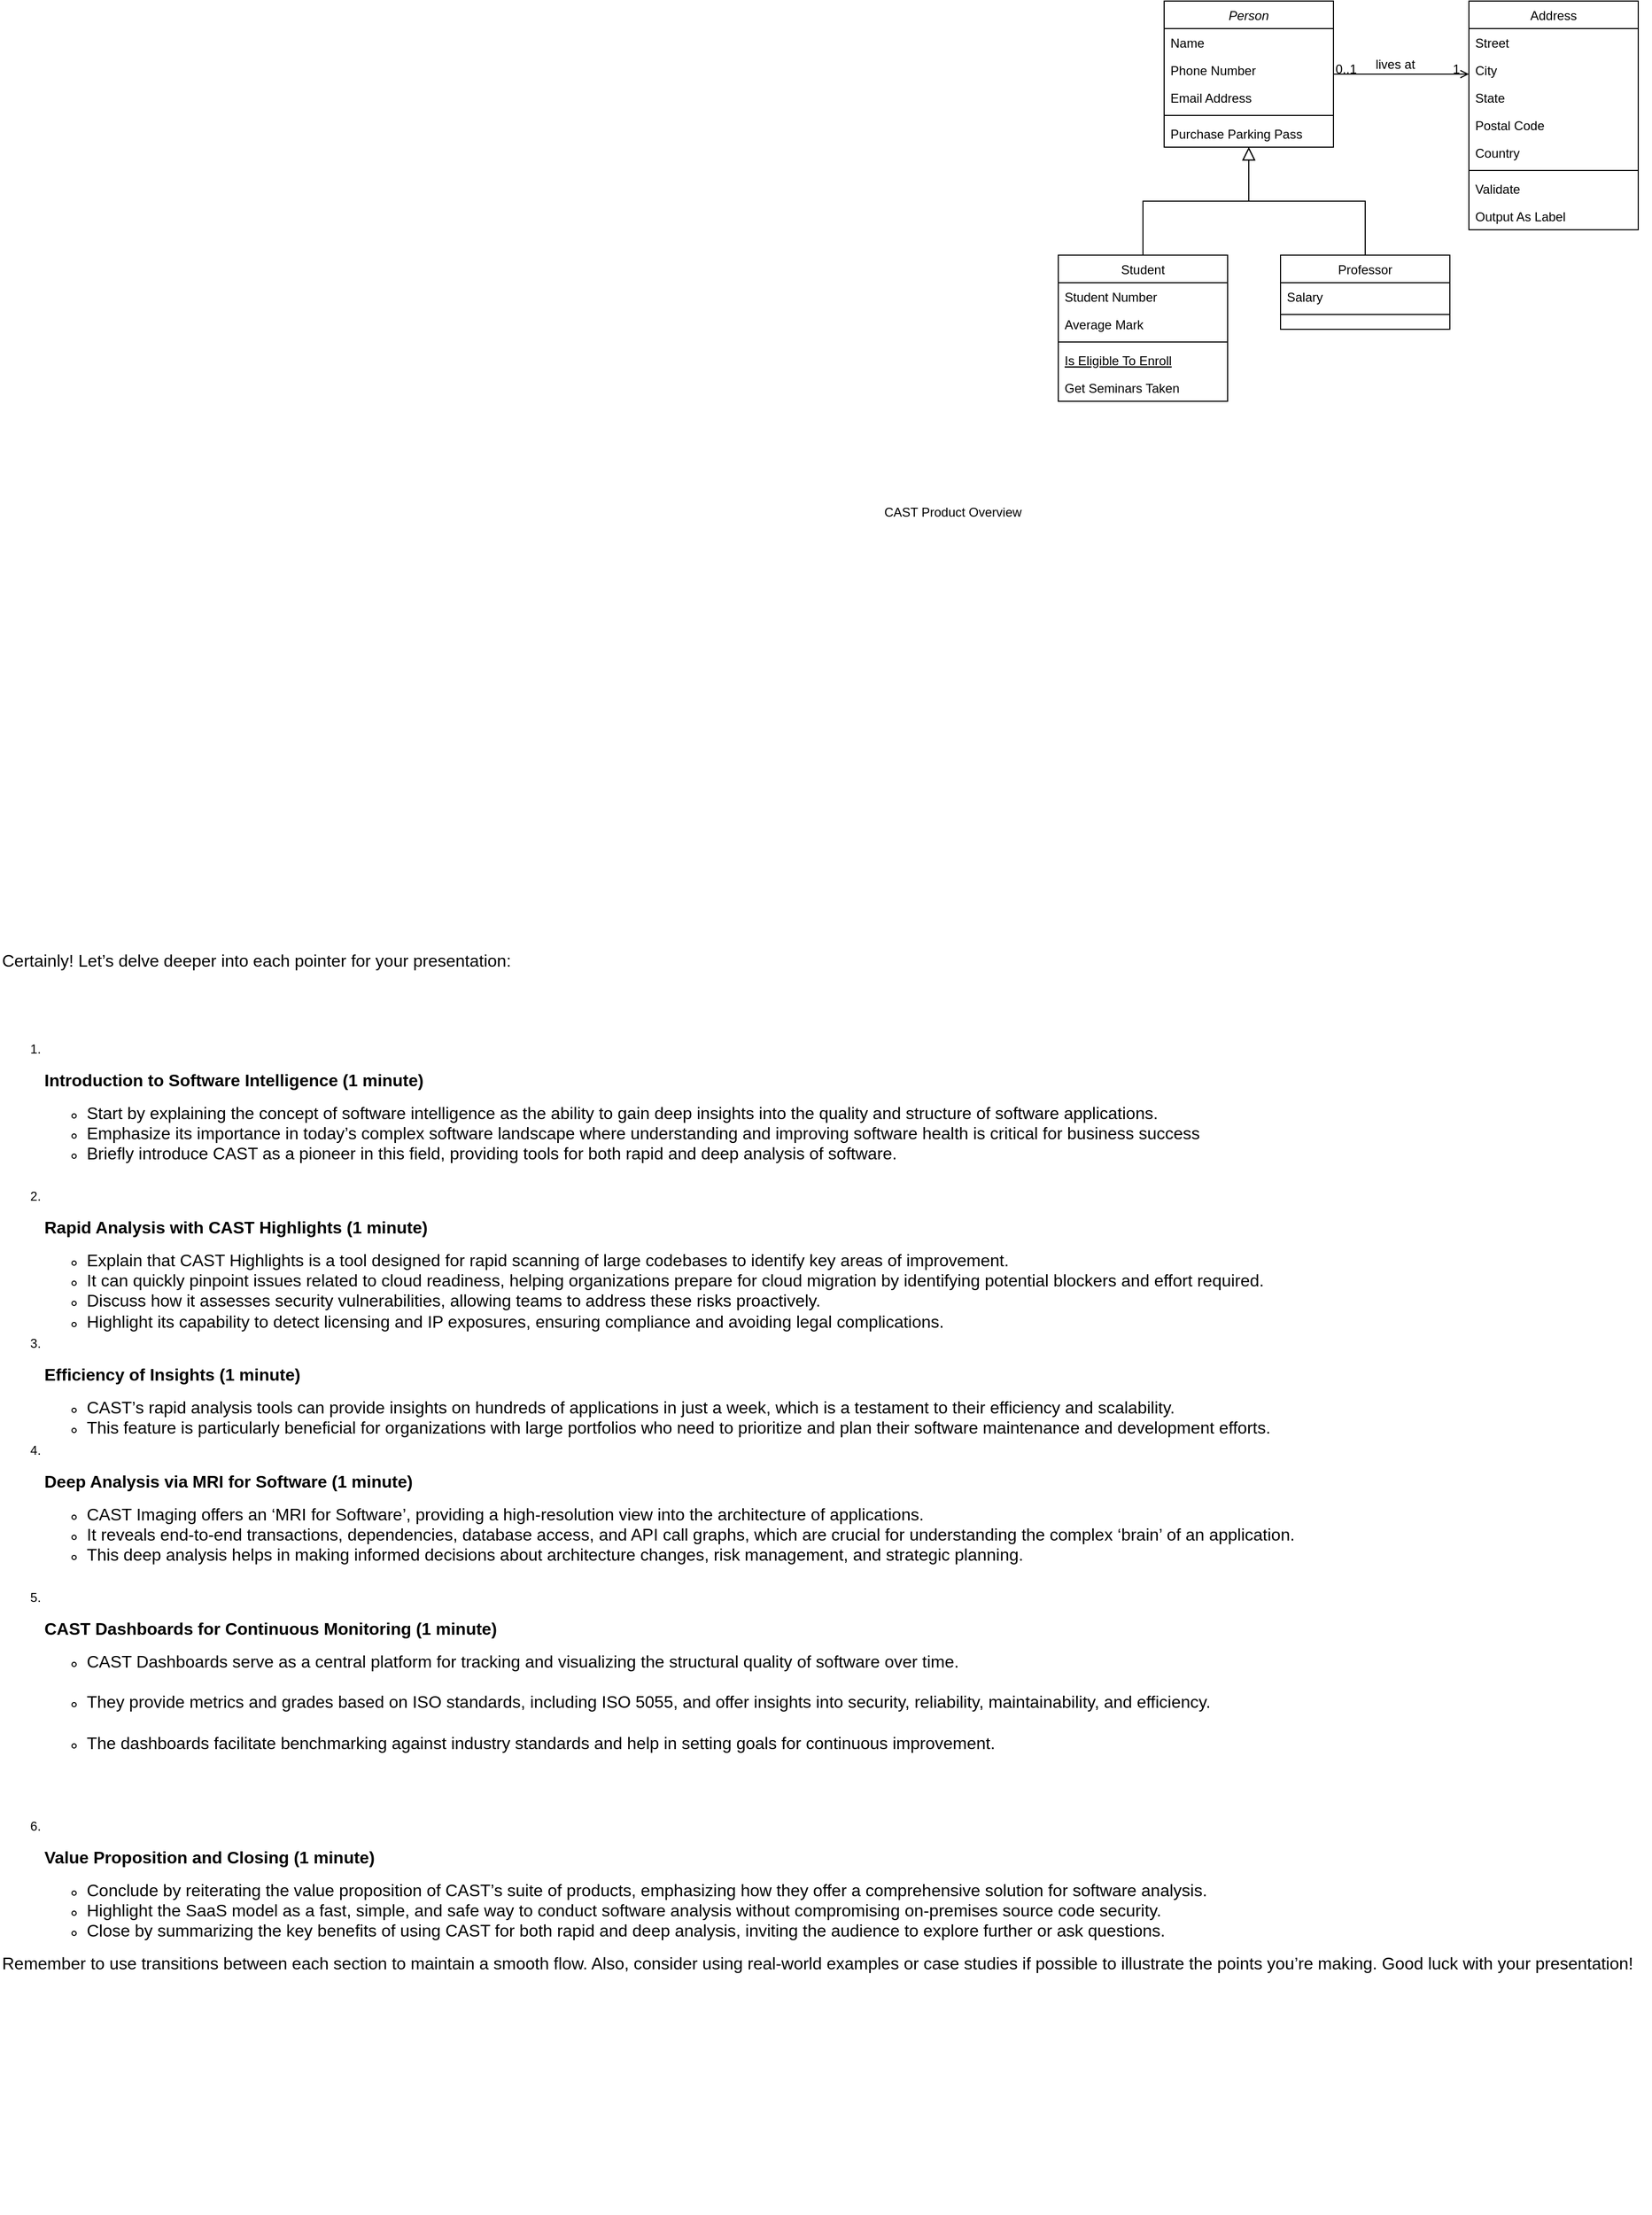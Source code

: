 <mxfile version="24.6.5" type="github">
  <diagram id="C5RBs43oDa-KdzZeNtuy" name="Page-1">
    <mxGraphModel dx="3314" dy="620" grid="1" gridSize="10" guides="1" tooltips="1" connect="1" arrows="1" fold="1" page="1" pageScale="1" pageWidth="827" pageHeight="1169" math="0" shadow="0">
      <root>
        <mxCell id="WIyWlLk6GJQsqaUBKTNV-0" />
        <mxCell id="WIyWlLk6GJQsqaUBKTNV-1" parent="WIyWlLk6GJQsqaUBKTNV-0" />
        <mxCell id="zkfFHV4jXpPFQw0GAbJ--0" value="Person" style="swimlane;fontStyle=2;align=center;verticalAlign=top;childLayout=stackLayout;horizontal=1;startSize=26;horizontalStack=0;resizeParent=1;resizeLast=0;collapsible=1;marginBottom=0;rounded=0;shadow=0;strokeWidth=1;" parent="WIyWlLk6GJQsqaUBKTNV-1" vertex="1">
          <mxGeometry x="220" y="120" width="160" height="138" as="geometry">
            <mxRectangle x="230" y="140" width="160" height="26" as="alternateBounds" />
          </mxGeometry>
        </mxCell>
        <mxCell id="zkfFHV4jXpPFQw0GAbJ--1" value="Name" style="text;align=left;verticalAlign=top;spacingLeft=4;spacingRight=4;overflow=hidden;rotatable=0;points=[[0,0.5],[1,0.5]];portConstraint=eastwest;" parent="zkfFHV4jXpPFQw0GAbJ--0" vertex="1">
          <mxGeometry y="26" width="160" height="26" as="geometry" />
        </mxCell>
        <mxCell id="zkfFHV4jXpPFQw0GAbJ--2" value="Phone Number" style="text;align=left;verticalAlign=top;spacingLeft=4;spacingRight=4;overflow=hidden;rotatable=0;points=[[0,0.5],[1,0.5]];portConstraint=eastwest;rounded=0;shadow=0;html=0;" parent="zkfFHV4jXpPFQw0GAbJ--0" vertex="1">
          <mxGeometry y="52" width="160" height="26" as="geometry" />
        </mxCell>
        <mxCell id="zkfFHV4jXpPFQw0GAbJ--3" value="Email Address" style="text;align=left;verticalAlign=top;spacingLeft=4;spacingRight=4;overflow=hidden;rotatable=0;points=[[0,0.5],[1,0.5]];portConstraint=eastwest;rounded=0;shadow=0;html=0;" parent="zkfFHV4jXpPFQw0GAbJ--0" vertex="1">
          <mxGeometry y="78" width="160" height="26" as="geometry" />
        </mxCell>
        <mxCell id="zkfFHV4jXpPFQw0GAbJ--4" value="" style="line;html=1;strokeWidth=1;align=left;verticalAlign=middle;spacingTop=-1;spacingLeft=3;spacingRight=3;rotatable=0;labelPosition=right;points=[];portConstraint=eastwest;" parent="zkfFHV4jXpPFQw0GAbJ--0" vertex="1">
          <mxGeometry y="104" width="160" height="8" as="geometry" />
        </mxCell>
        <mxCell id="zkfFHV4jXpPFQw0GAbJ--5" value="Purchase Parking Pass" style="text;align=left;verticalAlign=top;spacingLeft=4;spacingRight=4;overflow=hidden;rotatable=0;points=[[0,0.5],[1,0.5]];portConstraint=eastwest;" parent="zkfFHV4jXpPFQw0GAbJ--0" vertex="1">
          <mxGeometry y="112" width="160" height="26" as="geometry" />
        </mxCell>
        <mxCell id="zkfFHV4jXpPFQw0GAbJ--6" value="Student" style="swimlane;fontStyle=0;align=center;verticalAlign=top;childLayout=stackLayout;horizontal=1;startSize=26;horizontalStack=0;resizeParent=1;resizeLast=0;collapsible=1;marginBottom=0;rounded=0;shadow=0;strokeWidth=1;" parent="WIyWlLk6GJQsqaUBKTNV-1" vertex="1">
          <mxGeometry x="120" y="360" width="160" height="138" as="geometry">
            <mxRectangle x="130" y="380" width="160" height="26" as="alternateBounds" />
          </mxGeometry>
        </mxCell>
        <mxCell id="zkfFHV4jXpPFQw0GAbJ--7" value="Student Number" style="text;align=left;verticalAlign=top;spacingLeft=4;spacingRight=4;overflow=hidden;rotatable=0;points=[[0,0.5],[1,0.5]];portConstraint=eastwest;" parent="zkfFHV4jXpPFQw0GAbJ--6" vertex="1">
          <mxGeometry y="26" width="160" height="26" as="geometry" />
        </mxCell>
        <mxCell id="zkfFHV4jXpPFQw0GAbJ--8" value="Average Mark" style="text;align=left;verticalAlign=top;spacingLeft=4;spacingRight=4;overflow=hidden;rotatable=0;points=[[0,0.5],[1,0.5]];portConstraint=eastwest;rounded=0;shadow=0;html=0;" parent="zkfFHV4jXpPFQw0GAbJ--6" vertex="1">
          <mxGeometry y="52" width="160" height="26" as="geometry" />
        </mxCell>
        <mxCell id="zkfFHV4jXpPFQw0GAbJ--9" value="" style="line;html=1;strokeWidth=1;align=left;verticalAlign=middle;spacingTop=-1;spacingLeft=3;spacingRight=3;rotatable=0;labelPosition=right;points=[];portConstraint=eastwest;" parent="zkfFHV4jXpPFQw0GAbJ--6" vertex="1">
          <mxGeometry y="78" width="160" height="8" as="geometry" />
        </mxCell>
        <mxCell id="zkfFHV4jXpPFQw0GAbJ--10" value="Is Eligible To Enroll" style="text;align=left;verticalAlign=top;spacingLeft=4;spacingRight=4;overflow=hidden;rotatable=0;points=[[0,0.5],[1,0.5]];portConstraint=eastwest;fontStyle=4" parent="zkfFHV4jXpPFQw0GAbJ--6" vertex="1">
          <mxGeometry y="86" width="160" height="26" as="geometry" />
        </mxCell>
        <mxCell id="zkfFHV4jXpPFQw0GAbJ--11" value="Get Seminars Taken" style="text;align=left;verticalAlign=top;spacingLeft=4;spacingRight=4;overflow=hidden;rotatable=0;points=[[0,0.5],[1,0.5]];portConstraint=eastwest;" parent="zkfFHV4jXpPFQw0GAbJ--6" vertex="1">
          <mxGeometry y="112" width="160" height="26" as="geometry" />
        </mxCell>
        <mxCell id="zkfFHV4jXpPFQw0GAbJ--12" value="" style="endArrow=block;endSize=10;endFill=0;shadow=0;strokeWidth=1;rounded=0;curved=0;edgeStyle=elbowEdgeStyle;elbow=vertical;" parent="WIyWlLk6GJQsqaUBKTNV-1" source="zkfFHV4jXpPFQw0GAbJ--6" target="zkfFHV4jXpPFQw0GAbJ--0" edge="1">
          <mxGeometry width="160" relative="1" as="geometry">
            <mxPoint x="200" y="203" as="sourcePoint" />
            <mxPoint x="200" y="203" as="targetPoint" />
          </mxGeometry>
        </mxCell>
        <mxCell id="zkfFHV4jXpPFQw0GAbJ--13" value="Professor" style="swimlane;fontStyle=0;align=center;verticalAlign=top;childLayout=stackLayout;horizontal=1;startSize=26;horizontalStack=0;resizeParent=1;resizeLast=0;collapsible=1;marginBottom=0;rounded=0;shadow=0;strokeWidth=1;" parent="WIyWlLk6GJQsqaUBKTNV-1" vertex="1">
          <mxGeometry x="330" y="360" width="160" height="70" as="geometry">
            <mxRectangle x="340" y="380" width="170" height="26" as="alternateBounds" />
          </mxGeometry>
        </mxCell>
        <mxCell id="zkfFHV4jXpPFQw0GAbJ--14" value="Salary" style="text;align=left;verticalAlign=top;spacingLeft=4;spacingRight=4;overflow=hidden;rotatable=0;points=[[0,0.5],[1,0.5]];portConstraint=eastwest;" parent="zkfFHV4jXpPFQw0GAbJ--13" vertex="1">
          <mxGeometry y="26" width="160" height="26" as="geometry" />
        </mxCell>
        <mxCell id="zkfFHV4jXpPFQw0GAbJ--15" value="" style="line;html=1;strokeWidth=1;align=left;verticalAlign=middle;spacingTop=-1;spacingLeft=3;spacingRight=3;rotatable=0;labelPosition=right;points=[];portConstraint=eastwest;" parent="zkfFHV4jXpPFQw0GAbJ--13" vertex="1">
          <mxGeometry y="52" width="160" height="8" as="geometry" />
        </mxCell>
        <mxCell id="zkfFHV4jXpPFQw0GAbJ--16" value="" style="endArrow=block;endSize=10;endFill=0;shadow=0;strokeWidth=1;rounded=0;curved=0;edgeStyle=elbowEdgeStyle;elbow=vertical;" parent="WIyWlLk6GJQsqaUBKTNV-1" source="zkfFHV4jXpPFQw0GAbJ--13" target="zkfFHV4jXpPFQw0GAbJ--0" edge="1">
          <mxGeometry width="160" relative="1" as="geometry">
            <mxPoint x="210" y="373" as="sourcePoint" />
            <mxPoint x="310" y="271" as="targetPoint" />
          </mxGeometry>
        </mxCell>
        <mxCell id="zkfFHV4jXpPFQw0GAbJ--17" value="Address" style="swimlane;fontStyle=0;align=center;verticalAlign=top;childLayout=stackLayout;horizontal=1;startSize=26;horizontalStack=0;resizeParent=1;resizeLast=0;collapsible=1;marginBottom=0;rounded=0;shadow=0;strokeWidth=1;" parent="WIyWlLk6GJQsqaUBKTNV-1" vertex="1">
          <mxGeometry x="508" y="120" width="160" height="216" as="geometry">
            <mxRectangle x="550" y="140" width="160" height="26" as="alternateBounds" />
          </mxGeometry>
        </mxCell>
        <mxCell id="zkfFHV4jXpPFQw0GAbJ--18" value="Street" style="text;align=left;verticalAlign=top;spacingLeft=4;spacingRight=4;overflow=hidden;rotatable=0;points=[[0,0.5],[1,0.5]];portConstraint=eastwest;" parent="zkfFHV4jXpPFQw0GAbJ--17" vertex="1">
          <mxGeometry y="26" width="160" height="26" as="geometry" />
        </mxCell>
        <mxCell id="zkfFHV4jXpPFQw0GAbJ--19" value="City" style="text;align=left;verticalAlign=top;spacingLeft=4;spacingRight=4;overflow=hidden;rotatable=0;points=[[0,0.5],[1,0.5]];portConstraint=eastwest;rounded=0;shadow=0;html=0;" parent="zkfFHV4jXpPFQw0GAbJ--17" vertex="1">
          <mxGeometry y="52" width="160" height="26" as="geometry" />
        </mxCell>
        <mxCell id="zkfFHV4jXpPFQw0GAbJ--20" value="State" style="text;align=left;verticalAlign=top;spacingLeft=4;spacingRight=4;overflow=hidden;rotatable=0;points=[[0,0.5],[1,0.5]];portConstraint=eastwest;rounded=0;shadow=0;html=0;" parent="zkfFHV4jXpPFQw0GAbJ--17" vertex="1">
          <mxGeometry y="78" width="160" height="26" as="geometry" />
        </mxCell>
        <mxCell id="zkfFHV4jXpPFQw0GAbJ--21" value="Postal Code" style="text;align=left;verticalAlign=top;spacingLeft=4;spacingRight=4;overflow=hidden;rotatable=0;points=[[0,0.5],[1,0.5]];portConstraint=eastwest;rounded=0;shadow=0;html=0;" parent="zkfFHV4jXpPFQw0GAbJ--17" vertex="1">
          <mxGeometry y="104" width="160" height="26" as="geometry" />
        </mxCell>
        <mxCell id="zkfFHV4jXpPFQw0GAbJ--22" value="Country" style="text;align=left;verticalAlign=top;spacingLeft=4;spacingRight=4;overflow=hidden;rotatable=0;points=[[0,0.5],[1,0.5]];portConstraint=eastwest;rounded=0;shadow=0;html=0;" parent="zkfFHV4jXpPFQw0GAbJ--17" vertex="1">
          <mxGeometry y="130" width="160" height="26" as="geometry" />
        </mxCell>
        <mxCell id="zkfFHV4jXpPFQw0GAbJ--23" value="" style="line;html=1;strokeWidth=1;align=left;verticalAlign=middle;spacingTop=-1;spacingLeft=3;spacingRight=3;rotatable=0;labelPosition=right;points=[];portConstraint=eastwest;" parent="zkfFHV4jXpPFQw0GAbJ--17" vertex="1">
          <mxGeometry y="156" width="160" height="8" as="geometry" />
        </mxCell>
        <mxCell id="zkfFHV4jXpPFQw0GAbJ--24" value="Validate" style="text;align=left;verticalAlign=top;spacingLeft=4;spacingRight=4;overflow=hidden;rotatable=0;points=[[0,0.5],[1,0.5]];portConstraint=eastwest;" parent="zkfFHV4jXpPFQw0GAbJ--17" vertex="1">
          <mxGeometry y="164" width="160" height="26" as="geometry" />
        </mxCell>
        <mxCell id="zkfFHV4jXpPFQw0GAbJ--25" value="Output As Label" style="text;align=left;verticalAlign=top;spacingLeft=4;spacingRight=4;overflow=hidden;rotatable=0;points=[[0,0.5],[1,0.5]];portConstraint=eastwest;" parent="zkfFHV4jXpPFQw0GAbJ--17" vertex="1">
          <mxGeometry y="190" width="160" height="26" as="geometry" />
        </mxCell>
        <mxCell id="zkfFHV4jXpPFQw0GAbJ--26" value="" style="endArrow=open;shadow=0;strokeWidth=1;rounded=0;curved=0;endFill=1;edgeStyle=elbowEdgeStyle;elbow=vertical;" parent="WIyWlLk6GJQsqaUBKTNV-1" source="zkfFHV4jXpPFQw0GAbJ--0" target="zkfFHV4jXpPFQw0GAbJ--17" edge="1">
          <mxGeometry x="0.5" y="41" relative="1" as="geometry">
            <mxPoint x="380" y="192" as="sourcePoint" />
            <mxPoint x="540" y="192" as="targetPoint" />
            <mxPoint x="-40" y="32" as="offset" />
          </mxGeometry>
        </mxCell>
        <mxCell id="zkfFHV4jXpPFQw0GAbJ--27" value="0..1" style="resizable=0;align=left;verticalAlign=bottom;labelBackgroundColor=none;fontSize=12;" parent="zkfFHV4jXpPFQw0GAbJ--26" connectable="0" vertex="1">
          <mxGeometry x="-1" relative="1" as="geometry">
            <mxPoint y="4" as="offset" />
          </mxGeometry>
        </mxCell>
        <mxCell id="zkfFHV4jXpPFQw0GAbJ--28" value="1" style="resizable=0;align=right;verticalAlign=bottom;labelBackgroundColor=none;fontSize=12;" parent="zkfFHV4jXpPFQw0GAbJ--26" connectable="0" vertex="1">
          <mxGeometry x="1" relative="1" as="geometry">
            <mxPoint x="-7" y="4" as="offset" />
          </mxGeometry>
        </mxCell>
        <mxCell id="zkfFHV4jXpPFQw0GAbJ--29" value="lives at" style="text;html=1;resizable=0;points=[];;align=center;verticalAlign=middle;labelBackgroundColor=none;rounded=0;shadow=0;strokeWidth=1;fontSize=12;" parent="zkfFHV4jXpPFQw0GAbJ--26" vertex="1" connectable="0">
          <mxGeometry x="0.5" y="49" relative="1" as="geometry">
            <mxPoint x="-38" y="40" as="offset" />
          </mxGeometry>
        </mxCell>
        <mxCell id="bvrUCkTs7bJpALzm6LHk-0" value="CAST Product Overview" style="text;html=1;align=center;verticalAlign=middle;resizable=0;points=[];autosize=1;strokeColor=none;fillColor=none;" vertex="1" parent="WIyWlLk6GJQsqaUBKTNV-1">
          <mxGeometry x="-55" y="588" width="150" height="30" as="geometry" />
        </mxCell>
        <mxCell id="bvrUCkTs7bJpALzm6LHk-2" value="&lt;div aria-label=&quot;Sent by Copilot: Certainly! Let&#39;s delve deeper into each pointer for your presentation:&amp;lt;br/&amp;gt;&amp;lt;br/&amp;gt;1. **Introduction to Software Intelligence (1 minute)**&amp;lt;br/&amp;gt;   - Start by explaining the concept of software intelligence as the ability to gain deep insights into the quality and structure of software applications.&amp;lt;br/&amp;gt;   - Emphasize its importance in today&#39;s complex software landscape where understanding and improving software health is critical for business success.&amp;lt;br/&amp;gt;   - Briefly introduce CAST as a pioneer in this field, providing tools for both rapid and deep analysis of software.&amp;lt;br/&amp;gt;&amp;lt;br/&amp;gt;2. **Rapid Analysis with CAST Highlights (1 minute)**&amp;lt;br/&amp;gt;   - Explain that CAST Highlights is a tool designed for rapid scanning of large codebases to identify key areas of improvement.&amp;lt;br/&amp;gt;   - It can quickly pinpoint issues related to cloud readiness, helping organizations prepare for cloud migration by identifying potential blockers and effort required.&amp;lt;br/&amp;gt;   - Discuss how it assesses security vulnerabilities, allowing teams to address these risks proactively.&amp;lt;br/&amp;gt;   - Highlight its capability to detect licensing and IP exposures, ensuring compliance and avoiding legal complications.&amp;lt;br/&amp;gt;&amp;lt;br/&amp;gt;3. **Efficiency of Insights (1 minute)**&amp;lt;br/&amp;gt;   - CAST&#39;s rapid analysis tools can provide insights on hundreds of applications in just a week, which is a testament to their efficiency and scalability.&amp;lt;br/&amp;gt;   - This feature is particularly beneficial for organizations with large portfolios who need to prioritize and plan their software maintenance and development efforts.&amp;lt;br/&amp;gt;&amp;lt;br/&amp;gt;4. **Deep Analysis via MRI for Software (1 minute)**&amp;lt;br/&amp;gt;   - CAST Imaging offers an &#39;MRI for Software&#39;, providing a high-resolution view into the architecture of applications.&amp;lt;br/&amp;gt;   - It reveals end-to-end transactions, dependencies, database access, and API call graphs, which are crucial for understanding the complex &#39;brain&#39; of an application.&amp;lt;br/&amp;gt;   - This deep analysis helps in making informed decisions about architecture changes, risk management, and strategic planning.&amp;lt;br/&amp;gt;&amp;lt;br/&amp;gt;5. **CAST Dashboards for Continuous Monitoring (1 minute)**&amp;lt;br/&amp;gt;   - CAST Dashboards serve as a central platform for tracking and visualizing the structural quality of software over time.&amp;lt;br/&amp;gt;   - They provide metrics and grades based on ISO standards, including ISO 5055, and offer insights into security, reliability, maintainability, and efficiency.&amp;lt;br/&amp;gt;   - The dashboards facilitate benchmarking against industry standards and help in setting goals for continuous improvement.&amp;lt;br/&amp;gt;&amp;lt;br/&amp;gt;6. **Value Proposition and Closing (1 minute)**&amp;lt;br/&amp;gt;   - Conclude by reiterating the value proposition of CAST&#39;s suite of products, emphasizing how they offer a comprehensive solution for software analysis.&amp;lt;br/&amp;gt;   - Highlight the SaaS model as a fast, simple, and safe way to conduct software analysis without compromising on-premises source code security.&amp;lt;br/&amp;gt;   - Close by summarizing the key benefits of using CAST for both rapid and deep analysis, inviting the audience to explore further or ask questions.&amp;lt;br/&amp;gt;&amp;lt;br/&amp;gt;Remember to use transitions between each section to maintain a smooth flow. Also, consider using real-world examples or case studies if possible to illustrate the points you&#39;re making. Good luck with your presentation!&quot; aria-description=&quot;&quot; tabindex=&quot;0&quot; class=&quot;content user-select-text&quot;&gt;&lt;div style=&quot;&quot;&gt;&lt;font style=&quot;font-size: 24px;&quot;&gt;&lt;br&gt;&lt;/font&gt;&lt;/div&gt;&lt;font size=&quot;3&quot; style=&quot;&quot;&gt;&lt;div style=&quot;&quot;&gt;&lt;br&gt;&lt;/div&gt;            &lt;/font&gt;&lt;div style=&quot;&quot; class=&quot;ac-container ac-adaptiveCard has-image&quot;&gt;&lt;div style=&quot;&quot; class=&quot;ac-textBlock&quot;&gt;&lt;p style=&quot;&quot;&gt;&lt;font size=&quot;3&quot;&gt;Certainly! Let’s delve deeper into each pointer for your presentation:&lt;/font&gt;&lt;/p&gt;&lt;font size=&quot;3&quot;&gt;&lt;div style=&quot;&quot;&gt;&lt;br&gt;&lt;/div&gt;&lt;/font&gt;&lt;ol&gt;&lt;div style=&quot;&quot;&gt;&lt;font size=&quot;3&quot;&gt;&lt;br&gt;&lt;/font&gt;&lt;/div&gt;&lt;li&gt;&lt;div style=&quot;&quot;&gt;&lt;font size=&quot;3&quot;&gt;&lt;br&gt;&lt;/font&gt;&lt;/div&gt;&lt;p style=&quot;&quot;&gt;&lt;strong&gt;&lt;font size=&quot;3&quot;&gt;Introduction to Software Intelligence (1 minute)&lt;/font&gt;&lt;/strong&gt;&lt;/p&gt;&lt;ul&gt;&lt;li style=&quot;&quot;&gt;&lt;font size=&quot;3&quot;&gt;Start by explaining the concept of software intelligence as the ability to gain deep insights into the quality and structure of software applications.&lt;/font&gt;&lt;/li&gt;&lt;li style=&quot;&quot;&gt;&lt;font size=&quot;3&quot;&gt;Emphasize its importance in today’s complex software landscape where understanding and improving software health is critical for business success&lt;/font&gt;&lt;/li&gt;&lt;li style=&quot;&quot;&gt;&lt;font size=&quot;3&quot;&gt;Briefly introduce CAST as a pioneer in this field, providing tools for both rapid and deep analysis of software.&lt;/font&gt;&lt;/li&gt;&lt;font size=&quot;3&quot;&gt;&lt;div style=&quot;&quot;&gt;&lt;br&gt;&lt;/div&gt;&lt;/font&gt;&lt;/ul&gt;&lt;/li&gt;&lt;li&gt;&lt;div style=&quot;&quot;&gt;&lt;font size=&quot;3&quot;&gt;&lt;br&gt;&lt;/font&gt;&lt;/div&gt;&lt;p style=&quot;&quot;&gt;&lt;strong&gt;&lt;font size=&quot;3&quot;&gt;Rapid Analysis with CAST Highlights (1 minute)&lt;/font&gt;&lt;/strong&gt;&lt;/p&gt;&lt;ul&gt;&lt;li style=&quot;&quot;&gt;&lt;font size=&quot;3&quot;&gt;Explain that CAST Highlights is a tool designed for rapid scanning of large codebases to identify key areas of improvement.&lt;/font&gt;&lt;/li&gt;&lt;li style=&quot;&quot;&gt;&lt;font size=&quot;3&quot;&gt;It can quickly pinpoint issues related to cloud readiness, helping organizations prepare for cloud migration by identifying potential blockers and effort required.&lt;/font&gt;&lt;/li&gt;&lt;li style=&quot;&quot;&gt;&lt;font size=&quot;3&quot;&gt;Discuss how it assesses security vulnerabilities, allowing teams to address these risks proactively.&lt;/font&gt;&lt;/li&gt;&lt;li style=&quot;&quot;&gt;&lt;font size=&quot;3&quot;&gt;Highlight its capability to detect licensing and IP exposures, ensuring compliance and avoiding legal complications.&lt;/font&gt;&lt;/li&gt;&lt;/ul&gt;&lt;/li&gt;&lt;li&gt;&lt;div style=&quot;&quot;&gt;&lt;font size=&quot;3&quot;&gt;&lt;br&gt;&lt;/font&gt;&lt;/div&gt;&lt;p style=&quot;&quot;&gt;&lt;strong&gt;&lt;font size=&quot;3&quot;&gt;Efficiency of Insights (1 minute)&lt;/font&gt;&lt;/strong&gt;&lt;/p&gt;&lt;ul&gt;&lt;li style=&quot;&quot;&gt;&lt;font size=&quot;3&quot;&gt;CAST’s rapid analysis tools can provide insights on hundreds of applications in just a week, which is a testament to their efficiency and scalability.&lt;/font&gt;&lt;/li&gt;&lt;li style=&quot;&quot;&gt;&lt;font size=&quot;3&quot;&gt;This feature is particularly beneficial for organizations with large portfolios who need to prioritize and plan their software maintenance and development efforts.&lt;/font&gt;&lt;/li&gt;&lt;/ul&gt;&lt;/li&gt;&lt;li&gt;&lt;div style=&quot;&quot;&gt;&lt;font size=&quot;3&quot;&gt;&lt;br&gt;&lt;/font&gt;&lt;/div&gt;&lt;p style=&quot;&quot;&gt;&lt;strong&gt;&lt;font size=&quot;3&quot;&gt;Deep Analysis via MRI for Software (1 minute)&lt;/font&gt;&lt;/strong&gt;&lt;/p&gt;&lt;ul&gt;&lt;li style=&quot;&quot;&gt;&lt;font size=&quot;3&quot;&gt;CAST Imaging offers an ‘MRI for Software’, providing a high-resolution view into the architecture of applications.&lt;/font&gt;&lt;/li&gt;&lt;li style=&quot;&quot;&gt;&lt;font size=&quot;3&quot;&gt;It reveals end-to-end transactions, dependencies, database access, and API call graphs, which are crucial for understanding the complex ‘brain’ of an application.&lt;/font&gt;&lt;/li&gt;&lt;li style=&quot;&quot;&gt;&lt;font size=&quot;3&quot;&gt;This deep analysis helps in making informed decisions about architecture changes, risk management, and strategic planning.&lt;/font&gt;&lt;/li&gt;&lt;font size=&quot;3&quot;&gt;&lt;div style=&quot;&quot;&gt;&lt;br&gt;&lt;/div&gt;&lt;/font&gt;&lt;/ul&gt;&lt;/li&gt;&lt;li&gt;&lt;div style=&quot;&quot;&gt;&lt;font size=&quot;3&quot;&gt;&lt;br&gt;&lt;/font&gt;&lt;/div&gt;&lt;p style=&quot;&quot;&gt;&lt;strong&gt;&lt;font size=&quot;3&quot;&gt;CAST Dashboards for Continuous Monitoring (1 minute)&lt;/font&gt;&lt;/strong&gt;&lt;/p&gt;&lt;ul&gt;&lt;li style=&quot;&quot;&gt;&lt;font size=&quot;3&quot;&gt;CAST Dashboards serve as a central platform for tracking and visualizing the structural quality of software over time.&lt;/font&gt;&lt;/li&gt;&lt;font size=&quot;3&quot;&gt;&lt;div style=&quot;&quot;&gt;&lt;br&gt;&lt;/div&gt;&lt;/font&gt;&lt;li style=&quot;&quot;&gt;&lt;font size=&quot;3&quot;&gt;They provide metrics and grades based on ISO standards, including ISO 5055, and offer insights into security, reliability, maintainability, and efficiency.&lt;/font&gt;&lt;/li&gt;&lt;font size=&quot;3&quot;&gt;&lt;div style=&quot;&quot;&gt;&lt;br&gt;&lt;/div&gt;&lt;/font&gt;&lt;li style=&quot;&quot;&gt;&lt;font size=&quot;3&quot;&gt;The dashboards facilitate benchmarking against industry standards and help in setting goals for continuous improvement.&lt;/font&gt;&lt;/li&gt;&lt;font size=&quot;3&quot;&gt;&lt;div style=&quot;&quot;&gt;&lt;br&gt;&lt;/div&gt;&lt;/font&gt;&lt;/ul&gt;&lt;font size=&quot;3&quot;&gt;&lt;div style=&quot;&quot;&gt;&lt;br&gt;&lt;/div&gt;&lt;/font&gt;&lt;/li&gt;&lt;font size=&quot;3&quot;&gt;&lt;div style=&quot;&quot;&gt;&lt;br&gt;&lt;/div&gt;&lt;/font&gt;&lt;li&gt;&lt;div style=&quot;&quot;&gt;&lt;font size=&quot;3&quot;&gt;&lt;br&gt;&lt;/font&gt;&lt;/div&gt;&lt;p style=&quot;&quot;&gt;&lt;strong&gt;&lt;font size=&quot;3&quot;&gt;Value Proposition and Closing (1 minute)&lt;/font&gt;&lt;/strong&gt;&lt;/p&gt;&lt;ul&gt;&lt;li style=&quot;&quot;&gt;&lt;font size=&quot;3&quot;&gt;Conclude by reiterating the value proposition of CAST’s suite of products, emphasizing how they offer a comprehensive solution for software analysis.&lt;/font&gt;&lt;/li&gt;&lt;li style=&quot;&quot;&gt;&lt;font size=&quot;3&quot;&gt;Highlight the SaaS model as a fast, simple, and safe way to conduct software analysis without compromising on-premises source code security.&lt;/font&gt;&lt;/li&gt;&lt;li style=&quot;&quot;&gt;&lt;font size=&quot;3&quot;&gt;Close by summarizing the key benefits of using CAST for both rapid and deep analysis, inviting the audience to explore further or ask questions.&lt;/font&gt;&lt;/li&gt;&lt;/ul&gt;&lt;/li&gt;&lt;/ol&gt;&lt;p style=&quot;&quot;&gt;&lt;font size=&quot;3&quot;&gt;Remember to use transitions between each section to maintain a smooth flow. Also, consider using real-world examples or case studies if possible to illustrate the points you’re making. Good luck with your presentation!&lt;/font&gt;&lt;/p&gt;&lt;font size=&quot;3&quot;&gt;&lt;div style=&quot;&quot;&gt;&lt;br&gt;&lt;/div&gt;&lt;/font&gt;&lt;/div&gt;&lt;/div&gt;&lt;font size=&quot;3&quot;&gt;&lt;div style=&quot;&quot;&gt;&lt;br&gt;&lt;/div&gt;      &lt;div style=&quot;&quot;&gt;&lt;br&gt;&lt;/div&gt;      &lt;div style=&quot;&quot;&gt;&lt;br&gt;&lt;/div&gt;        &lt;div style=&quot;&quot;&gt;&lt;br&gt;&lt;/div&gt;&lt;/font&gt;&lt;div style=&quot;&quot;&gt;&lt;br&gt;&lt;/div&gt;          &lt;/div&gt;" style="text;whiteSpace=wrap;html=1;align=left;" vertex="1" parent="WIyWlLk6GJQsqaUBKTNV-1">
          <mxGeometry x="-880" y="950" width="1560" height="1260" as="geometry" />
        </mxCell>
      </root>
    </mxGraphModel>
  </diagram>
</mxfile>
